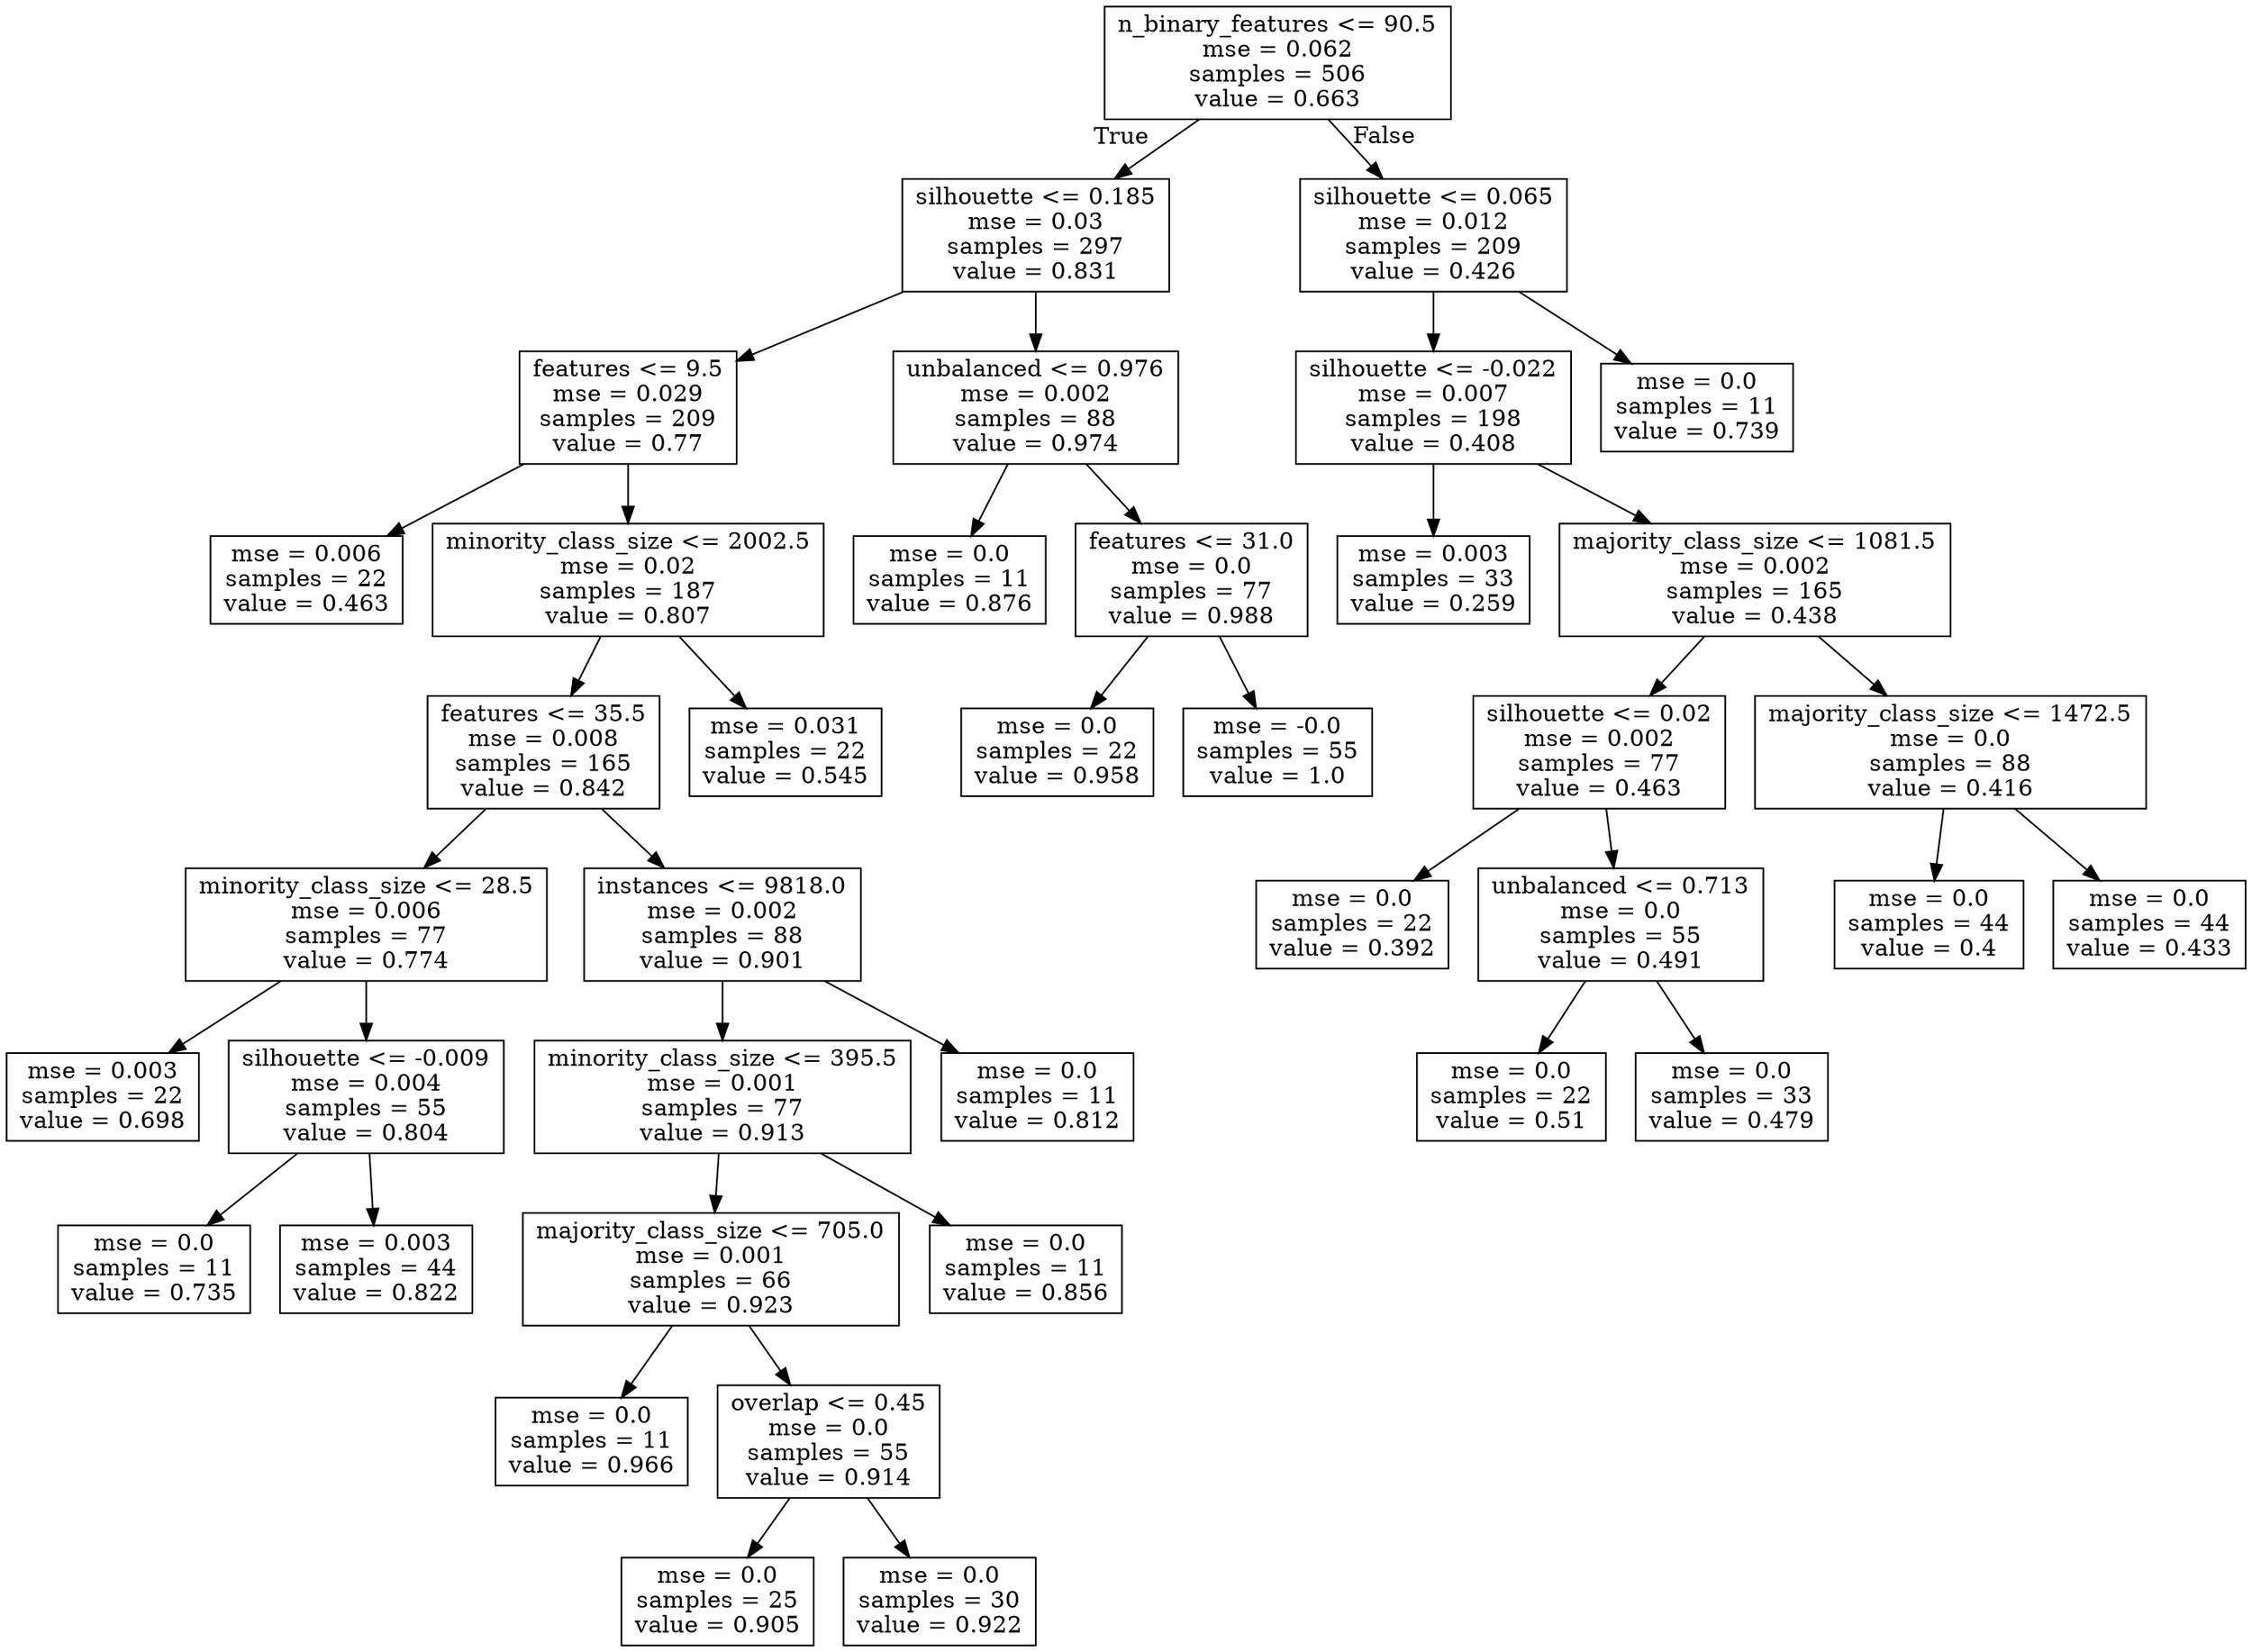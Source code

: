 digraph Tree {
node [shape=box] ;
0 [label="n_binary_features <= 90.5\nmse = 0.062\nsamples = 506\nvalue = 0.663"] ;
1 [label="silhouette <= 0.185\nmse = 0.03\nsamples = 297\nvalue = 0.831"] ;
0 -> 1 [labeldistance=2.5, labelangle=45, headlabel="True"] ;
2 [label="features <= 9.5\nmse = 0.029\nsamples = 209\nvalue = 0.77"] ;
1 -> 2 ;
3 [label="mse = 0.006\nsamples = 22\nvalue = 0.463"] ;
2 -> 3 ;
4 [label="minority_class_size <= 2002.5\nmse = 0.02\nsamples = 187\nvalue = 0.807"] ;
2 -> 4 ;
5 [label="features <= 35.5\nmse = 0.008\nsamples = 165\nvalue = 0.842"] ;
4 -> 5 ;
6 [label="minority_class_size <= 28.5\nmse = 0.006\nsamples = 77\nvalue = 0.774"] ;
5 -> 6 ;
7 [label="mse = 0.003\nsamples = 22\nvalue = 0.698"] ;
6 -> 7 ;
8 [label="silhouette <= -0.009\nmse = 0.004\nsamples = 55\nvalue = 0.804"] ;
6 -> 8 ;
9 [label="mse = 0.0\nsamples = 11\nvalue = 0.735"] ;
8 -> 9 ;
10 [label="mse = 0.003\nsamples = 44\nvalue = 0.822"] ;
8 -> 10 ;
11 [label="instances <= 9818.0\nmse = 0.002\nsamples = 88\nvalue = 0.901"] ;
5 -> 11 ;
12 [label="minority_class_size <= 395.5\nmse = 0.001\nsamples = 77\nvalue = 0.913"] ;
11 -> 12 ;
13 [label="majority_class_size <= 705.0\nmse = 0.001\nsamples = 66\nvalue = 0.923"] ;
12 -> 13 ;
14 [label="mse = 0.0\nsamples = 11\nvalue = 0.966"] ;
13 -> 14 ;
15 [label="overlap <= 0.45\nmse = 0.0\nsamples = 55\nvalue = 0.914"] ;
13 -> 15 ;
16 [label="mse = 0.0\nsamples = 25\nvalue = 0.905"] ;
15 -> 16 ;
17 [label="mse = 0.0\nsamples = 30\nvalue = 0.922"] ;
15 -> 17 ;
18 [label="mse = 0.0\nsamples = 11\nvalue = 0.856"] ;
12 -> 18 ;
19 [label="mse = 0.0\nsamples = 11\nvalue = 0.812"] ;
11 -> 19 ;
20 [label="mse = 0.031\nsamples = 22\nvalue = 0.545"] ;
4 -> 20 ;
21 [label="unbalanced <= 0.976\nmse = 0.002\nsamples = 88\nvalue = 0.974"] ;
1 -> 21 ;
22 [label="mse = 0.0\nsamples = 11\nvalue = 0.876"] ;
21 -> 22 ;
23 [label="features <= 31.0\nmse = 0.0\nsamples = 77\nvalue = 0.988"] ;
21 -> 23 ;
24 [label="mse = 0.0\nsamples = 22\nvalue = 0.958"] ;
23 -> 24 ;
25 [label="mse = -0.0\nsamples = 55\nvalue = 1.0"] ;
23 -> 25 ;
26 [label="silhouette <= 0.065\nmse = 0.012\nsamples = 209\nvalue = 0.426"] ;
0 -> 26 [labeldistance=2.5, labelangle=-45, headlabel="False"] ;
27 [label="silhouette <= -0.022\nmse = 0.007\nsamples = 198\nvalue = 0.408"] ;
26 -> 27 ;
28 [label="mse = 0.003\nsamples = 33\nvalue = 0.259"] ;
27 -> 28 ;
29 [label="majority_class_size <= 1081.5\nmse = 0.002\nsamples = 165\nvalue = 0.438"] ;
27 -> 29 ;
30 [label="silhouette <= 0.02\nmse = 0.002\nsamples = 77\nvalue = 0.463"] ;
29 -> 30 ;
31 [label="mse = 0.0\nsamples = 22\nvalue = 0.392"] ;
30 -> 31 ;
32 [label="unbalanced <= 0.713\nmse = 0.0\nsamples = 55\nvalue = 0.491"] ;
30 -> 32 ;
33 [label="mse = 0.0\nsamples = 22\nvalue = 0.51"] ;
32 -> 33 ;
34 [label="mse = 0.0\nsamples = 33\nvalue = 0.479"] ;
32 -> 34 ;
35 [label="majority_class_size <= 1472.5\nmse = 0.0\nsamples = 88\nvalue = 0.416"] ;
29 -> 35 ;
36 [label="mse = 0.0\nsamples = 44\nvalue = 0.4"] ;
35 -> 36 ;
37 [label="mse = 0.0\nsamples = 44\nvalue = 0.433"] ;
35 -> 37 ;
38 [label="mse = 0.0\nsamples = 11\nvalue = 0.739"] ;
26 -> 38 ;
}